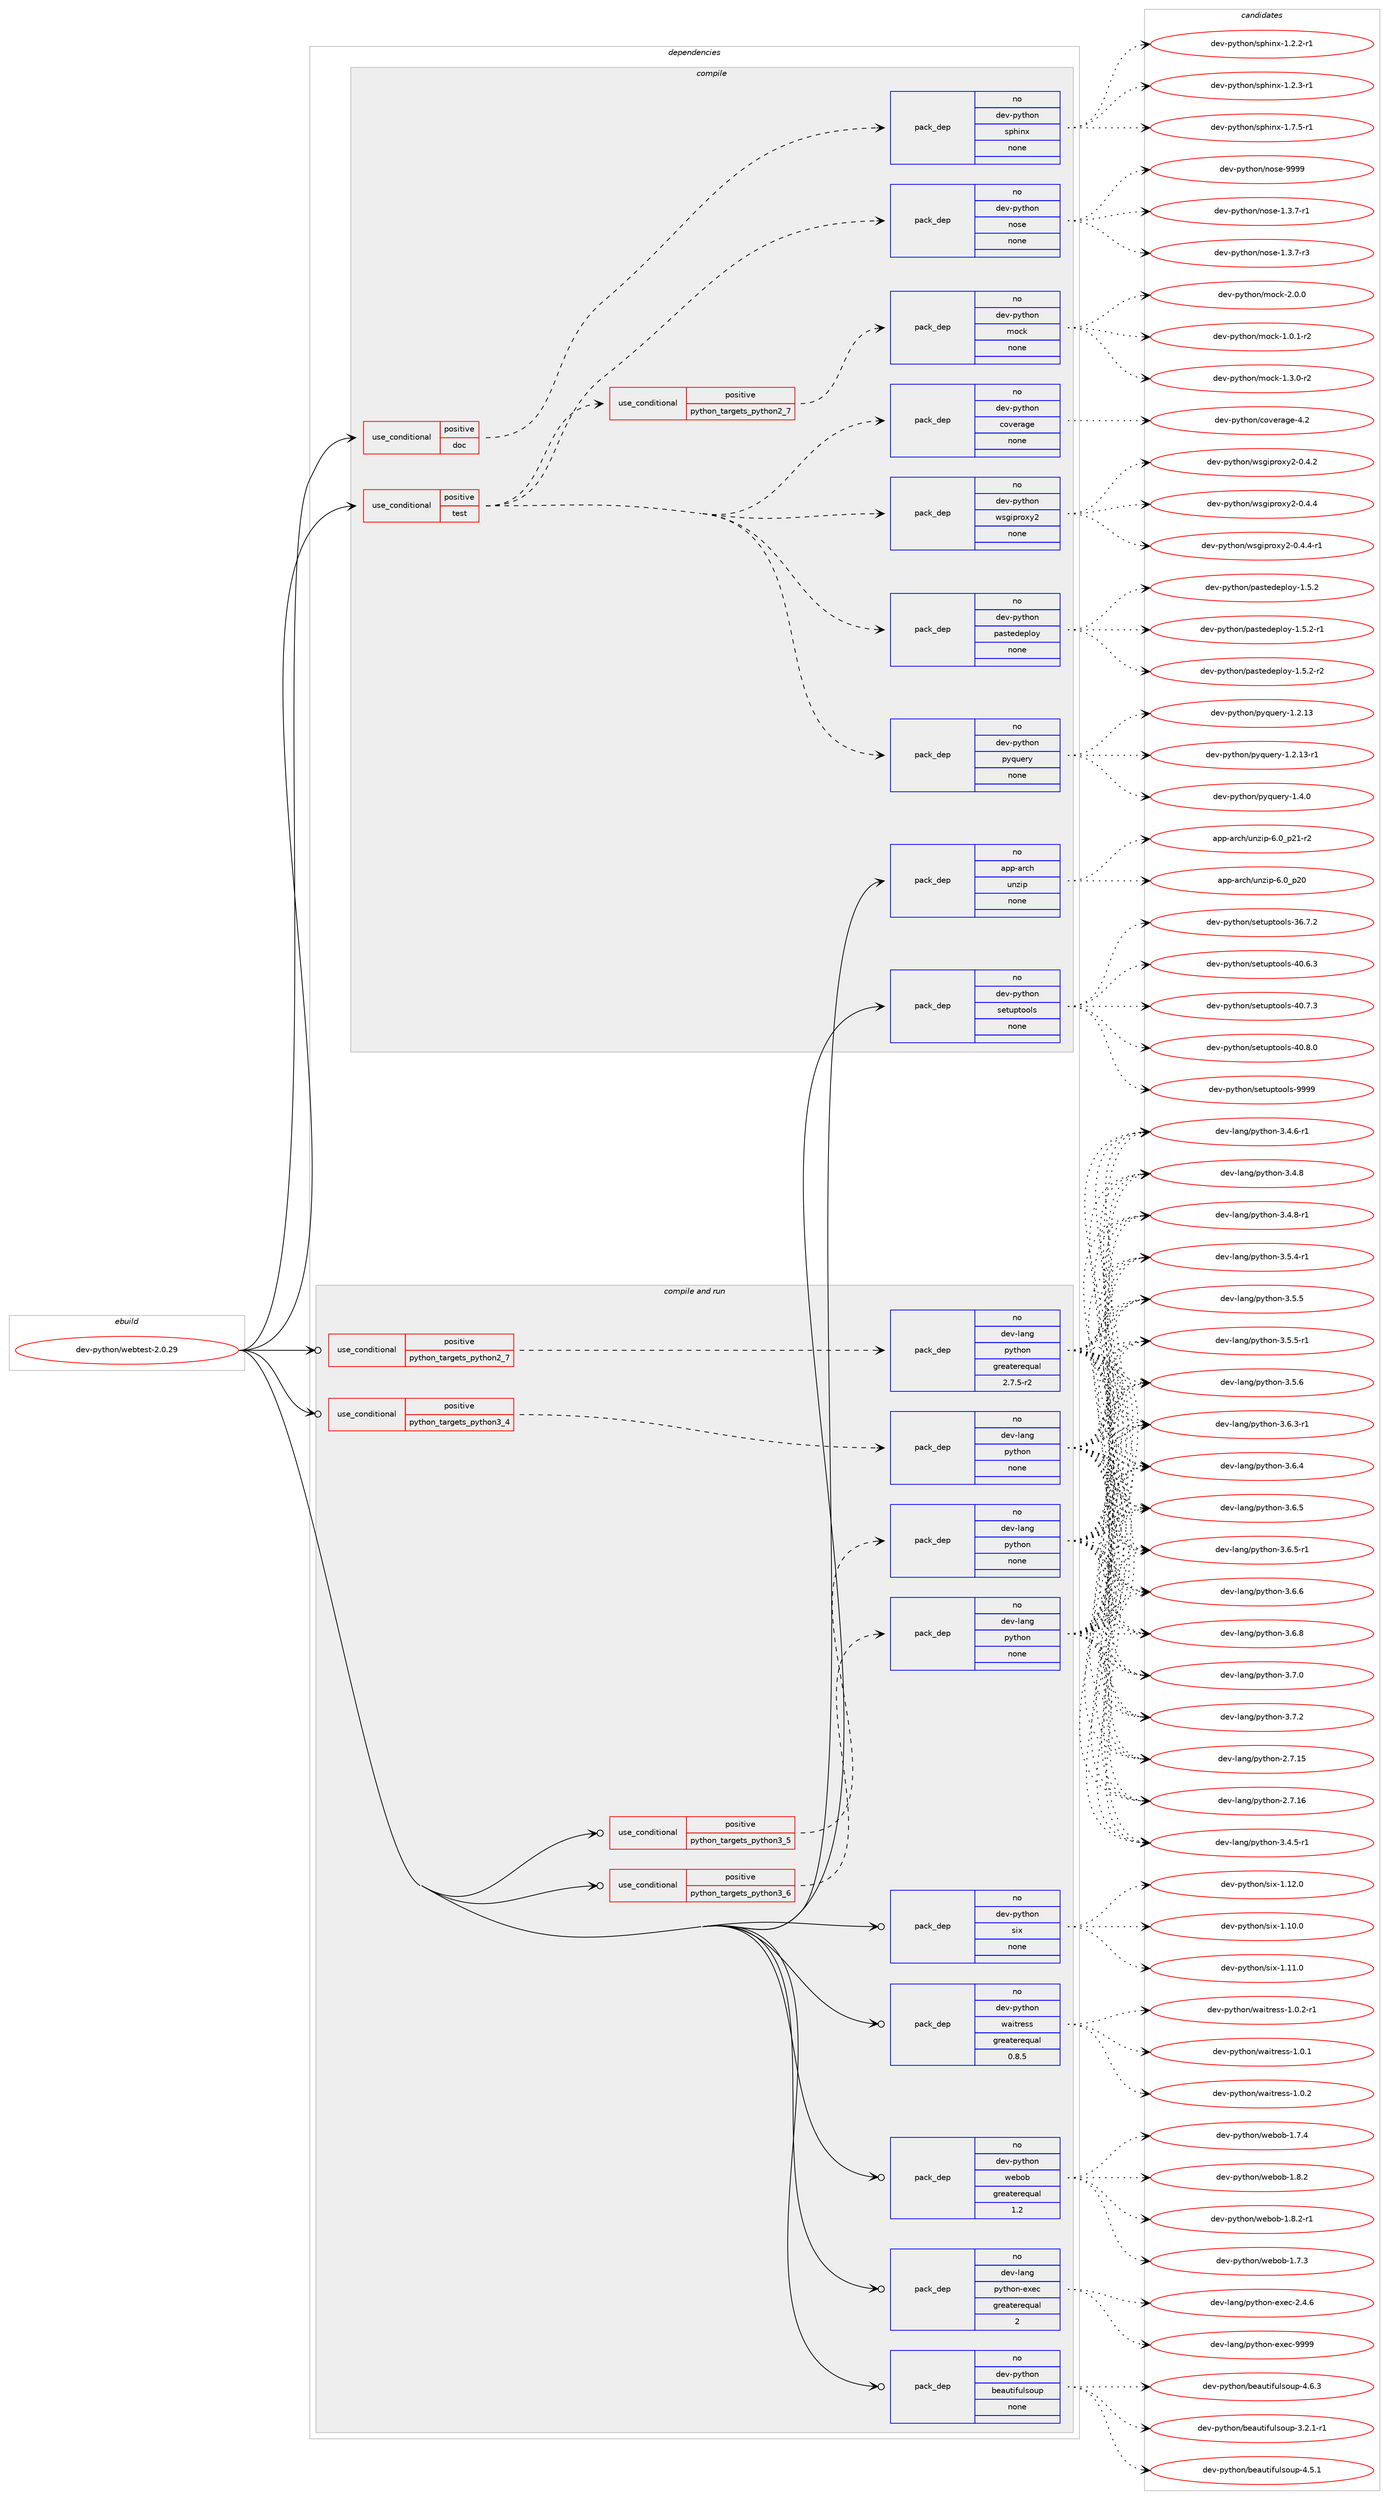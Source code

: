 digraph prolog {

# *************
# Graph options
# *************

newrank=true;
concentrate=true;
compound=true;
graph [rankdir=LR,fontname=Helvetica,fontsize=10,ranksep=1.5];#, ranksep=2.5, nodesep=0.2];
edge  [arrowhead=vee];
node  [fontname=Helvetica,fontsize=10];

# **********
# The ebuild
# **********

subgraph cluster_leftcol {
color=gray;
rank=same;
label=<<i>ebuild</i>>;
id [label="dev-python/webtest-2.0.29", color=red, width=4, href="../dev-python/webtest-2.0.29.svg"];
}

# ****************
# The dependencies
# ****************

subgraph cluster_midcol {
color=gray;
label=<<i>dependencies</i>>;
subgraph cluster_compile {
fillcolor="#eeeeee";
style=filled;
label=<<i>compile</i>>;
subgraph cond386761 {
dependency1447811 [label=<<TABLE BORDER="0" CELLBORDER="1" CELLSPACING="0" CELLPADDING="4"><TR><TD ROWSPAN="3" CELLPADDING="10">use_conditional</TD></TR><TR><TD>positive</TD></TR><TR><TD>doc</TD></TR></TABLE>>, shape=none, color=red];
subgraph pack1037680 {
dependency1447812 [label=<<TABLE BORDER="0" CELLBORDER="1" CELLSPACING="0" CELLPADDING="4" WIDTH="220"><TR><TD ROWSPAN="6" CELLPADDING="30">pack_dep</TD></TR><TR><TD WIDTH="110">no</TD></TR><TR><TD>dev-python</TD></TR><TR><TD>sphinx</TD></TR><TR><TD>none</TD></TR><TR><TD></TD></TR></TABLE>>, shape=none, color=blue];
}
dependency1447811:e -> dependency1447812:w [weight=20,style="dashed",arrowhead="vee"];
}
id:e -> dependency1447811:w [weight=20,style="solid",arrowhead="vee"];
subgraph cond386762 {
dependency1447813 [label=<<TABLE BORDER="0" CELLBORDER="1" CELLSPACING="0" CELLPADDING="4"><TR><TD ROWSPAN="3" CELLPADDING="10">use_conditional</TD></TR><TR><TD>positive</TD></TR><TR><TD>test</TD></TR></TABLE>>, shape=none, color=red];
subgraph pack1037681 {
dependency1447814 [label=<<TABLE BORDER="0" CELLBORDER="1" CELLSPACING="0" CELLPADDING="4" WIDTH="220"><TR><TD ROWSPAN="6" CELLPADDING="30">pack_dep</TD></TR><TR><TD WIDTH="110">no</TD></TR><TR><TD>dev-python</TD></TR><TR><TD>nose</TD></TR><TR><TD>none</TD></TR><TR><TD></TD></TR></TABLE>>, shape=none, color=blue];
}
dependency1447813:e -> dependency1447814:w [weight=20,style="dashed",arrowhead="vee"];
subgraph pack1037682 {
dependency1447815 [label=<<TABLE BORDER="0" CELLBORDER="1" CELLSPACING="0" CELLPADDING="4" WIDTH="220"><TR><TD ROWSPAN="6" CELLPADDING="30">pack_dep</TD></TR><TR><TD WIDTH="110">no</TD></TR><TR><TD>dev-python</TD></TR><TR><TD>pyquery</TD></TR><TR><TD>none</TD></TR><TR><TD></TD></TR></TABLE>>, shape=none, color=blue];
}
dependency1447813:e -> dependency1447815:w [weight=20,style="dashed",arrowhead="vee"];
subgraph pack1037683 {
dependency1447816 [label=<<TABLE BORDER="0" CELLBORDER="1" CELLSPACING="0" CELLPADDING="4" WIDTH="220"><TR><TD ROWSPAN="6" CELLPADDING="30">pack_dep</TD></TR><TR><TD WIDTH="110">no</TD></TR><TR><TD>dev-python</TD></TR><TR><TD>pastedeploy</TD></TR><TR><TD>none</TD></TR><TR><TD></TD></TR></TABLE>>, shape=none, color=blue];
}
dependency1447813:e -> dependency1447816:w [weight=20,style="dashed",arrowhead="vee"];
subgraph pack1037684 {
dependency1447817 [label=<<TABLE BORDER="0" CELLBORDER="1" CELLSPACING="0" CELLPADDING="4" WIDTH="220"><TR><TD ROWSPAN="6" CELLPADDING="30">pack_dep</TD></TR><TR><TD WIDTH="110">no</TD></TR><TR><TD>dev-python</TD></TR><TR><TD>wsgiproxy2</TD></TR><TR><TD>none</TD></TR><TR><TD></TD></TR></TABLE>>, shape=none, color=blue];
}
dependency1447813:e -> dependency1447817:w [weight=20,style="dashed",arrowhead="vee"];
subgraph pack1037685 {
dependency1447818 [label=<<TABLE BORDER="0" CELLBORDER="1" CELLSPACING="0" CELLPADDING="4" WIDTH="220"><TR><TD ROWSPAN="6" CELLPADDING="30">pack_dep</TD></TR><TR><TD WIDTH="110">no</TD></TR><TR><TD>dev-python</TD></TR><TR><TD>coverage</TD></TR><TR><TD>none</TD></TR><TR><TD></TD></TR></TABLE>>, shape=none, color=blue];
}
dependency1447813:e -> dependency1447818:w [weight=20,style="dashed",arrowhead="vee"];
subgraph cond386763 {
dependency1447819 [label=<<TABLE BORDER="0" CELLBORDER="1" CELLSPACING="0" CELLPADDING="4"><TR><TD ROWSPAN="3" CELLPADDING="10">use_conditional</TD></TR><TR><TD>positive</TD></TR><TR><TD>python_targets_python2_7</TD></TR></TABLE>>, shape=none, color=red];
subgraph pack1037686 {
dependency1447820 [label=<<TABLE BORDER="0" CELLBORDER="1" CELLSPACING="0" CELLPADDING="4" WIDTH="220"><TR><TD ROWSPAN="6" CELLPADDING="30">pack_dep</TD></TR><TR><TD WIDTH="110">no</TD></TR><TR><TD>dev-python</TD></TR><TR><TD>mock</TD></TR><TR><TD>none</TD></TR><TR><TD></TD></TR></TABLE>>, shape=none, color=blue];
}
dependency1447819:e -> dependency1447820:w [weight=20,style="dashed",arrowhead="vee"];
}
dependency1447813:e -> dependency1447819:w [weight=20,style="dashed",arrowhead="vee"];
}
id:e -> dependency1447813:w [weight=20,style="solid",arrowhead="vee"];
subgraph pack1037687 {
dependency1447821 [label=<<TABLE BORDER="0" CELLBORDER="1" CELLSPACING="0" CELLPADDING="4" WIDTH="220"><TR><TD ROWSPAN="6" CELLPADDING="30">pack_dep</TD></TR><TR><TD WIDTH="110">no</TD></TR><TR><TD>app-arch</TD></TR><TR><TD>unzip</TD></TR><TR><TD>none</TD></TR><TR><TD></TD></TR></TABLE>>, shape=none, color=blue];
}
id:e -> dependency1447821:w [weight=20,style="solid",arrowhead="vee"];
subgraph pack1037688 {
dependency1447822 [label=<<TABLE BORDER="0" CELLBORDER="1" CELLSPACING="0" CELLPADDING="4" WIDTH="220"><TR><TD ROWSPAN="6" CELLPADDING="30">pack_dep</TD></TR><TR><TD WIDTH="110">no</TD></TR><TR><TD>dev-python</TD></TR><TR><TD>setuptools</TD></TR><TR><TD>none</TD></TR><TR><TD></TD></TR></TABLE>>, shape=none, color=blue];
}
id:e -> dependency1447822:w [weight=20,style="solid",arrowhead="vee"];
}
subgraph cluster_compileandrun {
fillcolor="#eeeeee";
style=filled;
label=<<i>compile and run</i>>;
subgraph cond386764 {
dependency1447823 [label=<<TABLE BORDER="0" CELLBORDER="1" CELLSPACING="0" CELLPADDING="4"><TR><TD ROWSPAN="3" CELLPADDING="10">use_conditional</TD></TR><TR><TD>positive</TD></TR><TR><TD>python_targets_python2_7</TD></TR></TABLE>>, shape=none, color=red];
subgraph pack1037689 {
dependency1447824 [label=<<TABLE BORDER="0" CELLBORDER="1" CELLSPACING="0" CELLPADDING="4" WIDTH="220"><TR><TD ROWSPAN="6" CELLPADDING="30">pack_dep</TD></TR><TR><TD WIDTH="110">no</TD></TR><TR><TD>dev-lang</TD></TR><TR><TD>python</TD></TR><TR><TD>greaterequal</TD></TR><TR><TD>2.7.5-r2</TD></TR></TABLE>>, shape=none, color=blue];
}
dependency1447823:e -> dependency1447824:w [weight=20,style="dashed",arrowhead="vee"];
}
id:e -> dependency1447823:w [weight=20,style="solid",arrowhead="odotvee"];
subgraph cond386765 {
dependency1447825 [label=<<TABLE BORDER="0" CELLBORDER="1" CELLSPACING="0" CELLPADDING="4"><TR><TD ROWSPAN="3" CELLPADDING="10">use_conditional</TD></TR><TR><TD>positive</TD></TR><TR><TD>python_targets_python3_4</TD></TR></TABLE>>, shape=none, color=red];
subgraph pack1037690 {
dependency1447826 [label=<<TABLE BORDER="0" CELLBORDER="1" CELLSPACING="0" CELLPADDING="4" WIDTH="220"><TR><TD ROWSPAN="6" CELLPADDING="30">pack_dep</TD></TR><TR><TD WIDTH="110">no</TD></TR><TR><TD>dev-lang</TD></TR><TR><TD>python</TD></TR><TR><TD>none</TD></TR><TR><TD></TD></TR></TABLE>>, shape=none, color=blue];
}
dependency1447825:e -> dependency1447826:w [weight=20,style="dashed",arrowhead="vee"];
}
id:e -> dependency1447825:w [weight=20,style="solid",arrowhead="odotvee"];
subgraph cond386766 {
dependency1447827 [label=<<TABLE BORDER="0" CELLBORDER="1" CELLSPACING="0" CELLPADDING="4"><TR><TD ROWSPAN="3" CELLPADDING="10">use_conditional</TD></TR><TR><TD>positive</TD></TR><TR><TD>python_targets_python3_5</TD></TR></TABLE>>, shape=none, color=red];
subgraph pack1037691 {
dependency1447828 [label=<<TABLE BORDER="0" CELLBORDER="1" CELLSPACING="0" CELLPADDING="4" WIDTH="220"><TR><TD ROWSPAN="6" CELLPADDING="30">pack_dep</TD></TR><TR><TD WIDTH="110">no</TD></TR><TR><TD>dev-lang</TD></TR><TR><TD>python</TD></TR><TR><TD>none</TD></TR><TR><TD></TD></TR></TABLE>>, shape=none, color=blue];
}
dependency1447827:e -> dependency1447828:w [weight=20,style="dashed",arrowhead="vee"];
}
id:e -> dependency1447827:w [weight=20,style="solid",arrowhead="odotvee"];
subgraph cond386767 {
dependency1447829 [label=<<TABLE BORDER="0" CELLBORDER="1" CELLSPACING="0" CELLPADDING="4"><TR><TD ROWSPAN="3" CELLPADDING="10">use_conditional</TD></TR><TR><TD>positive</TD></TR><TR><TD>python_targets_python3_6</TD></TR></TABLE>>, shape=none, color=red];
subgraph pack1037692 {
dependency1447830 [label=<<TABLE BORDER="0" CELLBORDER="1" CELLSPACING="0" CELLPADDING="4" WIDTH="220"><TR><TD ROWSPAN="6" CELLPADDING="30">pack_dep</TD></TR><TR><TD WIDTH="110">no</TD></TR><TR><TD>dev-lang</TD></TR><TR><TD>python</TD></TR><TR><TD>none</TD></TR><TR><TD></TD></TR></TABLE>>, shape=none, color=blue];
}
dependency1447829:e -> dependency1447830:w [weight=20,style="dashed",arrowhead="vee"];
}
id:e -> dependency1447829:w [weight=20,style="solid",arrowhead="odotvee"];
subgraph pack1037693 {
dependency1447831 [label=<<TABLE BORDER="0" CELLBORDER="1" CELLSPACING="0" CELLPADDING="4" WIDTH="220"><TR><TD ROWSPAN="6" CELLPADDING="30">pack_dep</TD></TR><TR><TD WIDTH="110">no</TD></TR><TR><TD>dev-lang</TD></TR><TR><TD>python-exec</TD></TR><TR><TD>greaterequal</TD></TR><TR><TD>2</TD></TR></TABLE>>, shape=none, color=blue];
}
id:e -> dependency1447831:w [weight=20,style="solid",arrowhead="odotvee"];
subgraph pack1037694 {
dependency1447832 [label=<<TABLE BORDER="0" CELLBORDER="1" CELLSPACING="0" CELLPADDING="4" WIDTH="220"><TR><TD ROWSPAN="6" CELLPADDING="30">pack_dep</TD></TR><TR><TD WIDTH="110">no</TD></TR><TR><TD>dev-python</TD></TR><TR><TD>beautifulsoup</TD></TR><TR><TD>none</TD></TR><TR><TD></TD></TR></TABLE>>, shape=none, color=blue];
}
id:e -> dependency1447832:w [weight=20,style="solid",arrowhead="odotvee"];
subgraph pack1037695 {
dependency1447833 [label=<<TABLE BORDER="0" CELLBORDER="1" CELLSPACING="0" CELLPADDING="4" WIDTH="220"><TR><TD ROWSPAN="6" CELLPADDING="30">pack_dep</TD></TR><TR><TD WIDTH="110">no</TD></TR><TR><TD>dev-python</TD></TR><TR><TD>six</TD></TR><TR><TD>none</TD></TR><TR><TD></TD></TR></TABLE>>, shape=none, color=blue];
}
id:e -> dependency1447833:w [weight=20,style="solid",arrowhead="odotvee"];
subgraph pack1037696 {
dependency1447834 [label=<<TABLE BORDER="0" CELLBORDER="1" CELLSPACING="0" CELLPADDING="4" WIDTH="220"><TR><TD ROWSPAN="6" CELLPADDING="30">pack_dep</TD></TR><TR><TD WIDTH="110">no</TD></TR><TR><TD>dev-python</TD></TR><TR><TD>waitress</TD></TR><TR><TD>greaterequal</TD></TR><TR><TD>0.8.5</TD></TR></TABLE>>, shape=none, color=blue];
}
id:e -> dependency1447834:w [weight=20,style="solid",arrowhead="odotvee"];
subgraph pack1037697 {
dependency1447835 [label=<<TABLE BORDER="0" CELLBORDER="1" CELLSPACING="0" CELLPADDING="4" WIDTH="220"><TR><TD ROWSPAN="6" CELLPADDING="30">pack_dep</TD></TR><TR><TD WIDTH="110">no</TD></TR><TR><TD>dev-python</TD></TR><TR><TD>webob</TD></TR><TR><TD>greaterequal</TD></TR><TR><TD>1.2</TD></TR></TABLE>>, shape=none, color=blue];
}
id:e -> dependency1447835:w [weight=20,style="solid",arrowhead="odotvee"];
}
subgraph cluster_run {
fillcolor="#eeeeee";
style=filled;
label=<<i>run</i>>;
}
}

# **************
# The candidates
# **************

subgraph cluster_choices {
rank=same;
color=gray;
label=<<i>candidates</i>>;

subgraph choice1037680 {
color=black;
nodesep=1;
choice10010111845112121116104111110471151121041051101204549465046504511449 [label="dev-python/sphinx-1.2.2-r1", color=red, width=4,href="../dev-python/sphinx-1.2.2-r1.svg"];
choice10010111845112121116104111110471151121041051101204549465046514511449 [label="dev-python/sphinx-1.2.3-r1", color=red, width=4,href="../dev-python/sphinx-1.2.3-r1.svg"];
choice10010111845112121116104111110471151121041051101204549465546534511449 [label="dev-python/sphinx-1.7.5-r1", color=red, width=4,href="../dev-python/sphinx-1.7.5-r1.svg"];
dependency1447812:e -> choice10010111845112121116104111110471151121041051101204549465046504511449:w [style=dotted,weight="100"];
dependency1447812:e -> choice10010111845112121116104111110471151121041051101204549465046514511449:w [style=dotted,weight="100"];
dependency1447812:e -> choice10010111845112121116104111110471151121041051101204549465546534511449:w [style=dotted,weight="100"];
}
subgraph choice1037681 {
color=black;
nodesep=1;
choice10010111845112121116104111110471101111151014549465146554511449 [label="dev-python/nose-1.3.7-r1", color=red, width=4,href="../dev-python/nose-1.3.7-r1.svg"];
choice10010111845112121116104111110471101111151014549465146554511451 [label="dev-python/nose-1.3.7-r3", color=red, width=4,href="../dev-python/nose-1.3.7-r3.svg"];
choice10010111845112121116104111110471101111151014557575757 [label="dev-python/nose-9999", color=red, width=4,href="../dev-python/nose-9999.svg"];
dependency1447814:e -> choice10010111845112121116104111110471101111151014549465146554511449:w [style=dotted,weight="100"];
dependency1447814:e -> choice10010111845112121116104111110471101111151014549465146554511451:w [style=dotted,weight="100"];
dependency1447814:e -> choice10010111845112121116104111110471101111151014557575757:w [style=dotted,weight="100"];
}
subgraph choice1037682 {
color=black;
nodesep=1;
choice100101118451121211161041111104711212111311710111412145494650464951 [label="dev-python/pyquery-1.2.13", color=red, width=4,href="../dev-python/pyquery-1.2.13.svg"];
choice1001011184511212111610411111047112121113117101114121454946504649514511449 [label="dev-python/pyquery-1.2.13-r1", color=red, width=4,href="../dev-python/pyquery-1.2.13-r1.svg"];
choice1001011184511212111610411111047112121113117101114121454946524648 [label="dev-python/pyquery-1.4.0", color=red, width=4,href="../dev-python/pyquery-1.4.0.svg"];
dependency1447815:e -> choice100101118451121211161041111104711212111311710111412145494650464951:w [style=dotted,weight="100"];
dependency1447815:e -> choice1001011184511212111610411111047112121113117101114121454946504649514511449:w [style=dotted,weight="100"];
dependency1447815:e -> choice1001011184511212111610411111047112121113117101114121454946524648:w [style=dotted,weight="100"];
}
subgraph choice1037683 {
color=black;
nodesep=1;
choice100101118451121211161041111104711297115116101100101112108111121454946534650 [label="dev-python/pastedeploy-1.5.2", color=red, width=4,href="../dev-python/pastedeploy-1.5.2.svg"];
choice1001011184511212111610411111047112971151161011001011121081111214549465346504511449 [label="dev-python/pastedeploy-1.5.2-r1", color=red, width=4,href="../dev-python/pastedeploy-1.5.2-r1.svg"];
choice1001011184511212111610411111047112971151161011001011121081111214549465346504511450 [label="dev-python/pastedeploy-1.5.2-r2", color=red, width=4,href="../dev-python/pastedeploy-1.5.2-r2.svg"];
dependency1447816:e -> choice100101118451121211161041111104711297115116101100101112108111121454946534650:w [style=dotted,weight="100"];
dependency1447816:e -> choice1001011184511212111610411111047112971151161011001011121081111214549465346504511449:w [style=dotted,weight="100"];
dependency1447816:e -> choice1001011184511212111610411111047112971151161011001011121081111214549465346504511450:w [style=dotted,weight="100"];
}
subgraph choice1037684 {
color=black;
nodesep=1;
choice100101118451121211161041111104711911510310511211411112012150454846524650 [label="dev-python/wsgiproxy2-0.4.2", color=red, width=4,href="../dev-python/wsgiproxy2-0.4.2.svg"];
choice100101118451121211161041111104711911510310511211411112012150454846524652 [label="dev-python/wsgiproxy2-0.4.4", color=red, width=4,href="../dev-python/wsgiproxy2-0.4.4.svg"];
choice1001011184511212111610411111047119115103105112114111120121504548465246524511449 [label="dev-python/wsgiproxy2-0.4.4-r1", color=red, width=4,href="../dev-python/wsgiproxy2-0.4.4-r1.svg"];
dependency1447817:e -> choice100101118451121211161041111104711911510310511211411112012150454846524650:w [style=dotted,weight="100"];
dependency1447817:e -> choice100101118451121211161041111104711911510310511211411112012150454846524652:w [style=dotted,weight="100"];
dependency1447817:e -> choice1001011184511212111610411111047119115103105112114111120121504548465246524511449:w [style=dotted,weight="100"];
}
subgraph choice1037685 {
color=black;
nodesep=1;
choice1001011184511212111610411111047991111181011149710310145524650 [label="dev-python/coverage-4.2", color=red, width=4,href="../dev-python/coverage-4.2.svg"];
dependency1447818:e -> choice1001011184511212111610411111047991111181011149710310145524650:w [style=dotted,weight="100"];
}
subgraph choice1037686 {
color=black;
nodesep=1;
choice1001011184511212111610411111047109111991074549464846494511450 [label="dev-python/mock-1.0.1-r2", color=red, width=4,href="../dev-python/mock-1.0.1-r2.svg"];
choice1001011184511212111610411111047109111991074549465146484511450 [label="dev-python/mock-1.3.0-r2", color=red, width=4,href="../dev-python/mock-1.3.0-r2.svg"];
choice100101118451121211161041111104710911199107455046484648 [label="dev-python/mock-2.0.0", color=red, width=4,href="../dev-python/mock-2.0.0.svg"];
dependency1447820:e -> choice1001011184511212111610411111047109111991074549464846494511450:w [style=dotted,weight="100"];
dependency1447820:e -> choice1001011184511212111610411111047109111991074549465146484511450:w [style=dotted,weight="100"];
dependency1447820:e -> choice100101118451121211161041111104710911199107455046484648:w [style=dotted,weight="100"];
}
subgraph choice1037687 {
color=black;
nodesep=1;
choice971121124597114991044711711012210511245544648951125048 [label="app-arch/unzip-6.0_p20", color=red, width=4,href="../app-arch/unzip-6.0_p20.svg"];
choice9711211245971149910447117110122105112455446489511250494511450 [label="app-arch/unzip-6.0_p21-r2", color=red, width=4,href="../app-arch/unzip-6.0_p21-r2.svg"];
dependency1447821:e -> choice971121124597114991044711711012210511245544648951125048:w [style=dotted,weight="100"];
dependency1447821:e -> choice9711211245971149910447117110122105112455446489511250494511450:w [style=dotted,weight="100"];
}
subgraph choice1037688 {
color=black;
nodesep=1;
choice100101118451121211161041111104711510111611711211611111110811545515446554650 [label="dev-python/setuptools-36.7.2", color=red, width=4,href="../dev-python/setuptools-36.7.2.svg"];
choice100101118451121211161041111104711510111611711211611111110811545524846544651 [label="dev-python/setuptools-40.6.3", color=red, width=4,href="../dev-python/setuptools-40.6.3.svg"];
choice100101118451121211161041111104711510111611711211611111110811545524846554651 [label="dev-python/setuptools-40.7.3", color=red, width=4,href="../dev-python/setuptools-40.7.3.svg"];
choice100101118451121211161041111104711510111611711211611111110811545524846564648 [label="dev-python/setuptools-40.8.0", color=red, width=4,href="../dev-python/setuptools-40.8.0.svg"];
choice10010111845112121116104111110471151011161171121161111111081154557575757 [label="dev-python/setuptools-9999", color=red, width=4,href="../dev-python/setuptools-9999.svg"];
dependency1447822:e -> choice100101118451121211161041111104711510111611711211611111110811545515446554650:w [style=dotted,weight="100"];
dependency1447822:e -> choice100101118451121211161041111104711510111611711211611111110811545524846544651:w [style=dotted,weight="100"];
dependency1447822:e -> choice100101118451121211161041111104711510111611711211611111110811545524846554651:w [style=dotted,weight="100"];
dependency1447822:e -> choice100101118451121211161041111104711510111611711211611111110811545524846564648:w [style=dotted,weight="100"];
dependency1447822:e -> choice10010111845112121116104111110471151011161171121161111111081154557575757:w [style=dotted,weight="100"];
}
subgraph choice1037689 {
color=black;
nodesep=1;
choice10010111845108971101034711212111610411111045504655464953 [label="dev-lang/python-2.7.15", color=red, width=4,href="../dev-lang/python-2.7.15.svg"];
choice10010111845108971101034711212111610411111045504655464954 [label="dev-lang/python-2.7.16", color=red, width=4,href="../dev-lang/python-2.7.16.svg"];
choice1001011184510897110103471121211161041111104551465246534511449 [label="dev-lang/python-3.4.5-r1", color=red, width=4,href="../dev-lang/python-3.4.5-r1.svg"];
choice1001011184510897110103471121211161041111104551465246544511449 [label="dev-lang/python-3.4.6-r1", color=red, width=4,href="../dev-lang/python-3.4.6-r1.svg"];
choice100101118451089711010347112121116104111110455146524656 [label="dev-lang/python-3.4.8", color=red, width=4,href="../dev-lang/python-3.4.8.svg"];
choice1001011184510897110103471121211161041111104551465246564511449 [label="dev-lang/python-3.4.8-r1", color=red, width=4,href="../dev-lang/python-3.4.8-r1.svg"];
choice1001011184510897110103471121211161041111104551465346524511449 [label="dev-lang/python-3.5.4-r1", color=red, width=4,href="../dev-lang/python-3.5.4-r1.svg"];
choice100101118451089711010347112121116104111110455146534653 [label="dev-lang/python-3.5.5", color=red, width=4,href="../dev-lang/python-3.5.5.svg"];
choice1001011184510897110103471121211161041111104551465346534511449 [label="dev-lang/python-3.5.5-r1", color=red, width=4,href="../dev-lang/python-3.5.5-r1.svg"];
choice100101118451089711010347112121116104111110455146534654 [label="dev-lang/python-3.5.6", color=red, width=4,href="../dev-lang/python-3.5.6.svg"];
choice1001011184510897110103471121211161041111104551465446514511449 [label="dev-lang/python-3.6.3-r1", color=red, width=4,href="../dev-lang/python-3.6.3-r1.svg"];
choice100101118451089711010347112121116104111110455146544652 [label="dev-lang/python-3.6.4", color=red, width=4,href="../dev-lang/python-3.6.4.svg"];
choice100101118451089711010347112121116104111110455146544653 [label="dev-lang/python-3.6.5", color=red, width=4,href="../dev-lang/python-3.6.5.svg"];
choice1001011184510897110103471121211161041111104551465446534511449 [label="dev-lang/python-3.6.5-r1", color=red, width=4,href="../dev-lang/python-3.6.5-r1.svg"];
choice100101118451089711010347112121116104111110455146544654 [label="dev-lang/python-3.6.6", color=red, width=4,href="../dev-lang/python-3.6.6.svg"];
choice100101118451089711010347112121116104111110455146544656 [label="dev-lang/python-3.6.8", color=red, width=4,href="../dev-lang/python-3.6.8.svg"];
choice100101118451089711010347112121116104111110455146554648 [label="dev-lang/python-3.7.0", color=red, width=4,href="../dev-lang/python-3.7.0.svg"];
choice100101118451089711010347112121116104111110455146554650 [label="dev-lang/python-3.7.2", color=red, width=4,href="../dev-lang/python-3.7.2.svg"];
dependency1447824:e -> choice10010111845108971101034711212111610411111045504655464953:w [style=dotted,weight="100"];
dependency1447824:e -> choice10010111845108971101034711212111610411111045504655464954:w [style=dotted,weight="100"];
dependency1447824:e -> choice1001011184510897110103471121211161041111104551465246534511449:w [style=dotted,weight="100"];
dependency1447824:e -> choice1001011184510897110103471121211161041111104551465246544511449:w [style=dotted,weight="100"];
dependency1447824:e -> choice100101118451089711010347112121116104111110455146524656:w [style=dotted,weight="100"];
dependency1447824:e -> choice1001011184510897110103471121211161041111104551465246564511449:w [style=dotted,weight="100"];
dependency1447824:e -> choice1001011184510897110103471121211161041111104551465346524511449:w [style=dotted,weight="100"];
dependency1447824:e -> choice100101118451089711010347112121116104111110455146534653:w [style=dotted,weight="100"];
dependency1447824:e -> choice1001011184510897110103471121211161041111104551465346534511449:w [style=dotted,weight="100"];
dependency1447824:e -> choice100101118451089711010347112121116104111110455146534654:w [style=dotted,weight="100"];
dependency1447824:e -> choice1001011184510897110103471121211161041111104551465446514511449:w [style=dotted,weight="100"];
dependency1447824:e -> choice100101118451089711010347112121116104111110455146544652:w [style=dotted,weight="100"];
dependency1447824:e -> choice100101118451089711010347112121116104111110455146544653:w [style=dotted,weight="100"];
dependency1447824:e -> choice1001011184510897110103471121211161041111104551465446534511449:w [style=dotted,weight="100"];
dependency1447824:e -> choice100101118451089711010347112121116104111110455146544654:w [style=dotted,weight="100"];
dependency1447824:e -> choice100101118451089711010347112121116104111110455146544656:w [style=dotted,weight="100"];
dependency1447824:e -> choice100101118451089711010347112121116104111110455146554648:w [style=dotted,weight="100"];
dependency1447824:e -> choice100101118451089711010347112121116104111110455146554650:w [style=dotted,weight="100"];
}
subgraph choice1037690 {
color=black;
nodesep=1;
choice10010111845108971101034711212111610411111045504655464953 [label="dev-lang/python-2.7.15", color=red, width=4,href="../dev-lang/python-2.7.15.svg"];
choice10010111845108971101034711212111610411111045504655464954 [label="dev-lang/python-2.7.16", color=red, width=4,href="../dev-lang/python-2.7.16.svg"];
choice1001011184510897110103471121211161041111104551465246534511449 [label="dev-lang/python-3.4.5-r1", color=red, width=4,href="../dev-lang/python-3.4.5-r1.svg"];
choice1001011184510897110103471121211161041111104551465246544511449 [label="dev-lang/python-3.4.6-r1", color=red, width=4,href="../dev-lang/python-3.4.6-r1.svg"];
choice100101118451089711010347112121116104111110455146524656 [label="dev-lang/python-3.4.8", color=red, width=4,href="../dev-lang/python-3.4.8.svg"];
choice1001011184510897110103471121211161041111104551465246564511449 [label="dev-lang/python-3.4.8-r1", color=red, width=4,href="../dev-lang/python-3.4.8-r1.svg"];
choice1001011184510897110103471121211161041111104551465346524511449 [label="dev-lang/python-3.5.4-r1", color=red, width=4,href="../dev-lang/python-3.5.4-r1.svg"];
choice100101118451089711010347112121116104111110455146534653 [label="dev-lang/python-3.5.5", color=red, width=4,href="../dev-lang/python-3.5.5.svg"];
choice1001011184510897110103471121211161041111104551465346534511449 [label="dev-lang/python-3.5.5-r1", color=red, width=4,href="../dev-lang/python-3.5.5-r1.svg"];
choice100101118451089711010347112121116104111110455146534654 [label="dev-lang/python-3.5.6", color=red, width=4,href="../dev-lang/python-3.5.6.svg"];
choice1001011184510897110103471121211161041111104551465446514511449 [label="dev-lang/python-3.6.3-r1", color=red, width=4,href="../dev-lang/python-3.6.3-r1.svg"];
choice100101118451089711010347112121116104111110455146544652 [label="dev-lang/python-3.6.4", color=red, width=4,href="../dev-lang/python-3.6.4.svg"];
choice100101118451089711010347112121116104111110455146544653 [label="dev-lang/python-3.6.5", color=red, width=4,href="../dev-lang/python-3.6.5.svg"];
choice1001011184510897110103471121211161041111104551465446534511449 [label="dev-lang/python-3.6.5-r1", color=red, width=4,href="../dev-lang/python-3.6.5-r1.svg"];
choice100101118451089711010347112121116104111110455146544654 [label="dev-lang/python-3.6.6", color=red, width=4,href="../dev-lang/python-3.6.6.svg"];
choice100101118451089711010347112121116104111110455146544656 [label="dev-lang/python-3.6.8", color=red, width=4,href="../dev-lang/python-3.6.8.svg"];
choice100101118451089711010347112121116104111110455146554648 [label="dev-lang/python-3.7.0", color=red, width=4,href="../dev-lang/python-3.7.0.svg"];
choice100101118451089711010347112121116104111110455146554650 [label="dev-lang/python-3.7.2", color=red, width=4,href="../dev-lang/python-3.7.2.svg"];
dependency1447826:e -> choice10010111845108971101034711212111610411111045504655464953:w [style=dotted,weight="100"];
dependency1447826:e -> choice10010111845108971101034711212111610411111045504655464954:w [style=dotted,weight="100"];
dependency1447826:e -> choice1001011184510897110103471121211161041111104551465246534511449:w [style=dotted,weight="100"];
dependency1447826:e -> choice1001011184510897110103471121211161041111104551465246544511449:w [style=dotted,weight="100"];
dependency1447826:e -> choice100101118451089711010347112121116104111110455146524656:w [style=dotted,weight="100"];
dependency1447826:e -> choice1001011184510897110103471121211161041111104551465246564511449:w [style=dotted,weight="100"];
dependency1447826:e -> choice1001011184510897110103471121211161041111104551465346524511449:w [style=dotted,weight="100"];
dependency1447826:e -> choice100101118451089711010347112121116104111110455146534653:w [style=dotted,weight="100"];
dependency1447826:e -> choice1001011184510897110103471121211161041111104551465346534511449:w [style=dotted,weight="100"];
dependency1447826:e -> choice100101118451089711010347112121116104111110455146534654:w [style=dotted,weight="100"];
dependency1447826:e -> choice1001011184510897110103471121211161041111104551465446514511449:w [style=dotted,weight="100"];
dependency1447826:e -> choice100101118451089711010347112121116104111110455146544652:w [style=dotted,weight="100"];
dependency1447826:e -> choice100101118451089711010347112121116104111110455146544653:w [style=dotted,weight="100"];
dependency1447826:e -> choice1001011184510897110103471121211161041111104551465446534511449:w [style=dotted,weight="100"];
dependency1447826:e -> choice100101118451089711010347112121116104111110455146544654:w [style=dotted,weight="100"];
dependency1447826:e -> choice100101118451089711010347112121116104111110455146544656:w [style=dotted,weight="100"];
dependency1447826:e -> choice100101118451089711010347112121116104111110455146554648:w [style=dotted,weight="100"];
dependency1447826:e -> choice100101118451089711010347112121116104111110455146554650:w [style=dotted,weight="100"];
}
subgraph choice1037691 {
color=black;
nodesep=1;
choice10010111845108971101034711212111610411111045504655464953 [label="dev-lang/python-2.7.15", color=red, width=4,href="../dev-lang/python-2.7.15.svg"];
choice10010111845108971101034711212111610411111045504655464954 [label="dev-lang/python-2.7.16", color=red, width=4,href="../dev-lang/python-2.7.16.svg"];
choice1001011184510897110103471121211161041111104551465246534511449 [label="dev-lang/python-3.4.5-r1", color=red, width=4,href="../dev-lang/python-3.4.5-r1.svg"];
choice1001011184510897110103471121211161041111104551465246544511449 [label="dev-lang/python-3.4.6-r1", color=red, width=4,href="../dev-lang/python-3.4.6-r1.svg"];
choice100101118451089711010347112121116104111110455146524656 [label="dev-lang/python-3.4.8", color=red, width=4,href="../dev-lang/python-3.4.8.svg"];
choice1001011184510897110103471121211161041111104551465246564511449 [label="dev-lang/python-3.4.8-r1", color=red, width=4,href="../dev-lang/python-3.4.8-r1.svg"];
choice1001011184510897110103471121211161041111104551465346524511449 [label="dev-lang/python-3.5.4-r1", color=red, width=4,href="../dev-lang/python-3.5.4-r1.svg"];
choice100101118451089711010347112121116104111110455146534653 [label="dev-lang/python-3.5.5", color=red, width=4,href="../dev-lang/python-3.5.5.svg"];
choice1001011184510897110103471121211161041111104551465346534511449 [label="dev-lang/python-3.5.5-r1", color=red, width=4,href="../dev-lang/python-3.5.5-r1.svg"];
choice100101118451089711010347112121116104111110455146534654 [label="dev-lang/python-3.5.6", color=red, width=4,href="../dev-lang/python-3.5.6.svg"];
choice1001011184510897110103471121211161041111104551465446514511449 [label="dev-lang/python-3.6.3-r1", color=red, width=4,href="../dev-lang/python-3.6.3-r1.svg"];
choice100101118451089711010347112121116104111110455146544652 [label="dev-lang/python-3.6.4", color=red, width=4,href="../dev-lang/python-3.6.4.svg"];
choice100101118451089711010347112121116104111110455146544653 [label="dev-lang/python-3.6.5", color=red, width=4,href="../dev-lang/python-3.6.5.svg"];
choice1001011184510897110103471121211161041111104551465446534511449 [label="dev-lang/python-3.6.5-r1", color=red, width=4,href="../dev-lang/python-3.6.5-r1.svg"];
choice100101118451089711010347112121116104111110455146544654 [label="dev-lang/python-3.6.6", color=red, width=4,href="../dev-lang/python-3.6.6.svg"];
choice100101118451089711010347112121116104111110455146544656 [label="dev-lang/python-3.6.8", color=red, width=4,href="../dev-lang/python-3.6.8.svg"];
choice100101118451089711010347112121116104111110455146554648 [label="dev-lang/python-3.7.0", color=red, width=4,href="../dev-lang/python-3.7.0.svg"];
choice100101118451089711010347112121116104111110455146554650 [label="dev-lang/python-3.7.2", color=red, width=4,href="../dev-lang/python-3.7.2.svg"];
dependency1447828:e -> choice10010111845108971101034711212111610411111045504655464953:w [style=dotted,weight="100"];
dependency1447828:e -> choice10010111845108971101034711212111610411111045504655464954:w [style=dotted,weight="100"];
dependency1447828:e -> choice1001011184510897110103471121211161041111104551465246534511449:w [style=dotted,weight="100"];
dependency1447828:e -> choice1001011184510897110103471121211161041111104551465246544511449:w [style=dotted,weight="100"];
dependency1447828:e -> choice100101118451089711010347112121116104111110455146524656:w [style=dotted,weight="100"];
dependency1447828:e -> choice1001011184510897110103471121211161041111104551465246564511449:w [style=dotted,weight="100"];
dependency1447828:e -> choice1001011184510897110103471121211161041111104551465346524511449:w [style=dotted,weight="100"];
dependency1447828:e -> choice100101118451089711010347112121116104111110455146534653:w [style=dotted,weight="100"];
dependency1447828:e -> choice1001011184510897110103471121211161041111104551465346534511449:w [style=dotted,weight="100"];
dependency1447828:e -> choice100101118451089711010347112121116104111110455146534654:w [style=dotted,weight="100"];
dependency1447828:e -> choice1001011184510897110103471121211161041111104551465446514511449:w [style=dotted,weight="100"];
dependency1447828:e -> choice100101118451089711010347112121116104111110455146544652:w [style=dotted,weight="100"];
dependency1447828:e -> choice100101118451089711010347112121116104111110455146544653:w [style=dotted,weight="100"];
dependency1447828:e -> choice1001011184510897110103471121211161041111104551465446534511449:w [style=dotted,weight="100"];
dependency1447828:e -> choice100101118451089711010347112121116104111110455146544654:w [style=dotted,weight="100"];
dependency1447828:e -> choice100101118451089711010347112121116104111110455146544656:w [style=dotted,weight="100"];
dependency1447828:e -> choice100101118451089711010347112121116104111110455146554648:w [style=dotted,weight="100"];
dependency1447828:e -> choice100101118451089711010347112121116104111110455146554650:w [style=dotted,weight="100"];
}
subgraph choice1037692 {
color=black;
nodesep=1;
choice10010111845108971101034711212111610411111045504655464953 [label="dev-lang/python-2.7.15", color=red, width=4,href="../dev-lang/python-2.7.15.svg"];
choice10010111845108971101034711212111610411111045504655464954 [label="dev-lang/python-2.7.16", color=red, width=4,href="../dev-lang/python-2.7.16.svg"];
choice1001011184510897110103471121211161041111104551465246534511449 [label="dev-lang/python-3.4.5-r1", color=red, width=4,href="../dev-lang/python-3.4.5-r1.svg"];
choice1001011184510897110103471121211161041111104551465246544511449 [label="dev-lang/python-3.4.6-r1", color=red, width=4,href="../dev-lang/python-3.4.6-r1.svg"];
choice100101118451089711010347112121116104111110455146524656 [label="dev-lang/python-3.4.8", color=red, width=4,href="../dev-lang/python-3.4.8.svg"];
choice1001011184510897110103471121211161041111104551465246564511449 [label="dev-lang/python-3.4.8-r1", color=red, width=4,href="../dev-lang/python-3.4.8-r1.svg"];
choice1001011184510897110103471121211161041111104551465346524511449 [label="dev-lang/python-3.5.4-r1", color=red, width=4,href="../dev-lang/python-3.5.4-r1.svg"];
choice100101118451089711010347112121116104111110455146534653 [label="dev-lang/python-3.5.5", color=red, width=4,href="../dev-lang/python-3.5.5.svg"];
choice1001011184510897110103471121211161041111104551465346534511449 [label="dev-lang/python-3.5.5-r1", color=red, width=4,href="../dev-lang/python-3.5.5-r1.svg"];
choice100101118451089711010347112121116104111110455146534654 [label="dev-lang/python-3.5.6", color=red, width=4,href="../dev-lang/python-3.5.6.svg"];
choice1001011184510897110103471121211161041111104551465446514511449 [label="dev-lang/python-3.6.3-r1", color=red, width=4,href="../dev-lang/python-3.6.3-r1.svg"];
choice100101118451089711010347112121116104111110455146544652 [label="dev-lang/python-3.6.4", color=red, width=4,href="../dev-lang/python-3.6.4.svg"];
choice100101118451089711010347112121116104111110455146544653 [label="dev-lang/python-3.6.5", color=red, width=4,href="../dev-lang/python-3.6.5.svg"];
choice1001011184510897110103471121211161041111104551465446534511449 [label="dev-lang/python-3.6.5-r1", color=red, width=4,href="../dev-lang/python-3.6.5-r1.svg"];
choice100101118451089711010347112121116104111110455146544654 [label="dev-lang/python-3.6.6", color=red, width=4,href="../dev-lang/python-3.6.6.svg"];
choice100101118451089711010347112121116104111110455146544656 [label="dev-lang/python-3.6.8", color=red, width=4,href="../dev-lang/python-3.6.8.svg"];
choice100101118451089711010347112121116104111110455146554648 [label="dev-lang/python-3.7.0", color=red, width=4,href="../dev-lang/python-3.7.0.svg"];
choice100101118451089711010347112121116104111110455146554650 [label="dev-lang/python-3.7.2", color=red, width=4,href="../dev-lang/python-3.7.2.svg"];
dependency1447830:e -> choice10010111845108971101034711212111610411111045504655464953:w [style=dotted,weight="100"];
dependency1447830:e -> choice10010111845108971101034711212111610411111045504655464954:w [style=dotted,weight="100"];
dependency1447830:e -> choice1001011184510897110103471121211161041111104551465246534511449:w [style=dotted,weight="100"];
dependency1447830:e -> choice1001011184510897110103471121211161041111104551465246544511449:w [style=dotted,weight="100"];
dependency1447830:e -> choice100101118451089711010347112121116104111110455146524656:w [style=dotted,weight="100"];
dependency1447830:e -> choice1001011184510897110103471121211161041111104551465246564511449:w [style=dotted,weight="100"];
dependency1447830:e -> choice1001011184510897110103471121211161041111104551465346524511449:w [style=dotted,weight="100"];
dependency1447830:e -> choice100101118451089711010347112121116104111110455146534653:w [style=dotted,weight="100"];
dependency1447830:e -> choice1001011184510897110103471121211161041111104551465346534511449:w [style=dotted,weight="100"];
dependency1447830:e -> choice100101118451089711010347112121116104111110455146534654:w [style=dotted,weight="100"];
dependency1447830:e -> choice1001011184510897110103471121211161041111104551465446514511449:w [style=dotted,weight="100"];
dependency1447830:e -> choice100101118451089711010347112121116104111110455146544652:w [style=dotted,weight="100"];
dependency1447830:e -> choice100101118451089711010347112121116104111110455146544653:w [style=dotted,weight="100"];
dependency1447830:e -> choice1001011184510897110103471121211161041111104551465446534511449:w [style=dotted,weight="100"];
dependency1447830:e -> choice100101118451089711010347112121116104111110455146544654:w [style=dotted,weight="100"];
dependency1447830:e -> choice100101118451089711010347112121116104111110455146544656:w [style=dotted,weight="100"];
dependency1447830:e -> choice100101118451089711010347112121116104111110455146554648:w [style=dotted,weight="100"];
dependency1447830:e -> choice100101118451089711010347112121116104111110455146554650:w [style=dotted,weight="100"];
}
subgraph choice1037693 {
color=black;
nodesep=1;
choice1001011184510897110103471121211161041111104510112010199455046524654 [label="dev-lang/python-exec-2.4.6", color=red, width=4,href="../dev-lang/python-exec-2.4.6.svg"];
choice10010111845108971101034711212111610411111045101120101994557575757 [label="dev-lang/python-exec-9999", color=red, width=4,href="../dev-lang/python-exec-9999.svg"];
dependency1447831:e -> choice1001011184510897110103471121211161041111104510112010199455046524654:w [style=dotted,weight="100"];
dependency1447831:e -> choice10010111845108971101034711212111610411111045101120101994557575757:w [style=dotted,weight="100"];
}
subgraph choice1037694 {
color=black;
nodesep=1;
choice100101118451121211161041111104798101971171161051021171081151111171124551465046494511449 [label="dev-python/beautifulsoup-3.2.1-r1", color=red, width=4,href="../dev-python/beautifulsoup-3.2.1-r1.svg"];
choice10010111845112121116104111110479810197117116105102117108115111117112455246534649 [label="dev-python/beautifulsoup-4.5.1", color=red, width=4,href="../dev-python/beautifulsoup-4.5.1.svg"];
choice10010111845112121116104111110479810197117116105102117108115111117112455246544651 [label="dev-python/beautifulsoup-4.6.3", color=red, width=4,href="../dev-python/beautifulsoup-4.6.3.svg"];
dependency1447832:e -> choice100101118451121211161041111104798101971171161051021171081151111171124551465046494511449:w [style=dotted,weight="100"];
dependency1447832:e -> choice10010111845112121116104111110479810197117116105102117108115111117112455246534649:w [style=dotted,weight="100"];
dependency1447832:e -> choice10010111845112121116104111110479810197117116105102117108115111117112455246544651:w [style=dotted,weight="100"];
}
subgraph choice1037695 {
color=black;
nodesep=1;
choice100101118451121211161041111104711510512045494649484648 [label="dev-python/six-1.10.0", color=red, width=4,href="../dev-python/six-1.10.0.svg"];
choice100101118451121211161041111104711510512045494649494648 [label="dev-python/six-1.11.0", color=red, width=4,href="../dev-python/six-1.11.0.svg"];
choice100101118451121211161041111104711510512045494649504648 [label="dev-python/six-1.12.0", color=red, width=4,href="../dev-python/six-1.12.0.svg"];
dependency1447833:e -> choice100101118451121211161041111104711510512045494649484648:w [style=dotted,weight="100"];
dependency1447833:e -> choice100101118451121211161041111104711510512045494649494648:w [style=dotted,weight="100"];
dependency1447833:e -> choice100101118451121211161041111104711510512045494649504648:w [style=dotted,weight="100"];
}
subgraph choice1037696 {
color=black;
nodesep=1;
choice100101118451121211161041111104711997105116114101115115454946484649 [label="dev-python/waitress-1.0.1", color=red, width=4,href="../dev-python/waitress-1.0.1.svg"];
choice100101118451121211161041111104711997105116114101115115454946484650 [label="dev-python/waitress-1.0.2", color=red, width=4,href="../dev-python/waitress-1.0.2.svg"];
choice1001011184511212111610411111047119971051161141011151154549464846504511449 [label="dev-python/waitress-1.0.2-r1", color=red, width=4,href="../dev-python/waitress-1.0.2-r1.svg"];
dependency1447834:e -> choice100101118451121211161041111104711997105116114101115115454946484649:w [style=dotted,weight="100"];
dependency1447834:e -> choice100101118451121211161041111104711997105116114101115115454946484650:w [style=dotted,weight="100"];
dependency1447834:e -> choice1001011184511212111610411111047119971051161141011151154549464846504511449:w [style=dotted,weight="100"];
}
subgraph choice1037697 {
color=black;
nodesep=1;
choice10010111845112121116104111110471191019811198454946554651 [label="dev-python/webob-1.7.3", color=red, width=4,href="../dev-python/webob-1.7.3.svg"];
choice10010111845112121116104111110471191019811198454946554652 [label="dev-python/webob-1.7.4", color=red, width=4,href="../dev-python/webob-1.7.4.svg"];
choice10010111845112121116104111110471191019811198454946564650 [label="dev-python/webob-1.8.2", color=red, width=4,href="../dev-python/webob-1.8.2.svg"];
choice100101118451121211161041111104711910198111984549465646504511449 [label="dev-python/webob-1.8.2-r1", color=red, width=4,href="../dev-python/webob-1.8.2-r1.svg"];
dependency1447835:e -> choice10010111845112121116104111110471191019811198454946554651:w [style=dotted,weight="100"];
dependency1447835:e -> choice10010111845112121116104111110471191019811198454946554652:w [style=dotted,weight="100"];
dependency1447835:e -> choice10010111845112121116104111110471191019811198454946564650:w [style=dotted,weight="100"];
dependency1447835:e -> choice100101118451121211161041111104711910198111984549465646504511449:w [style=dotted,weight="100"];
}
}

}
